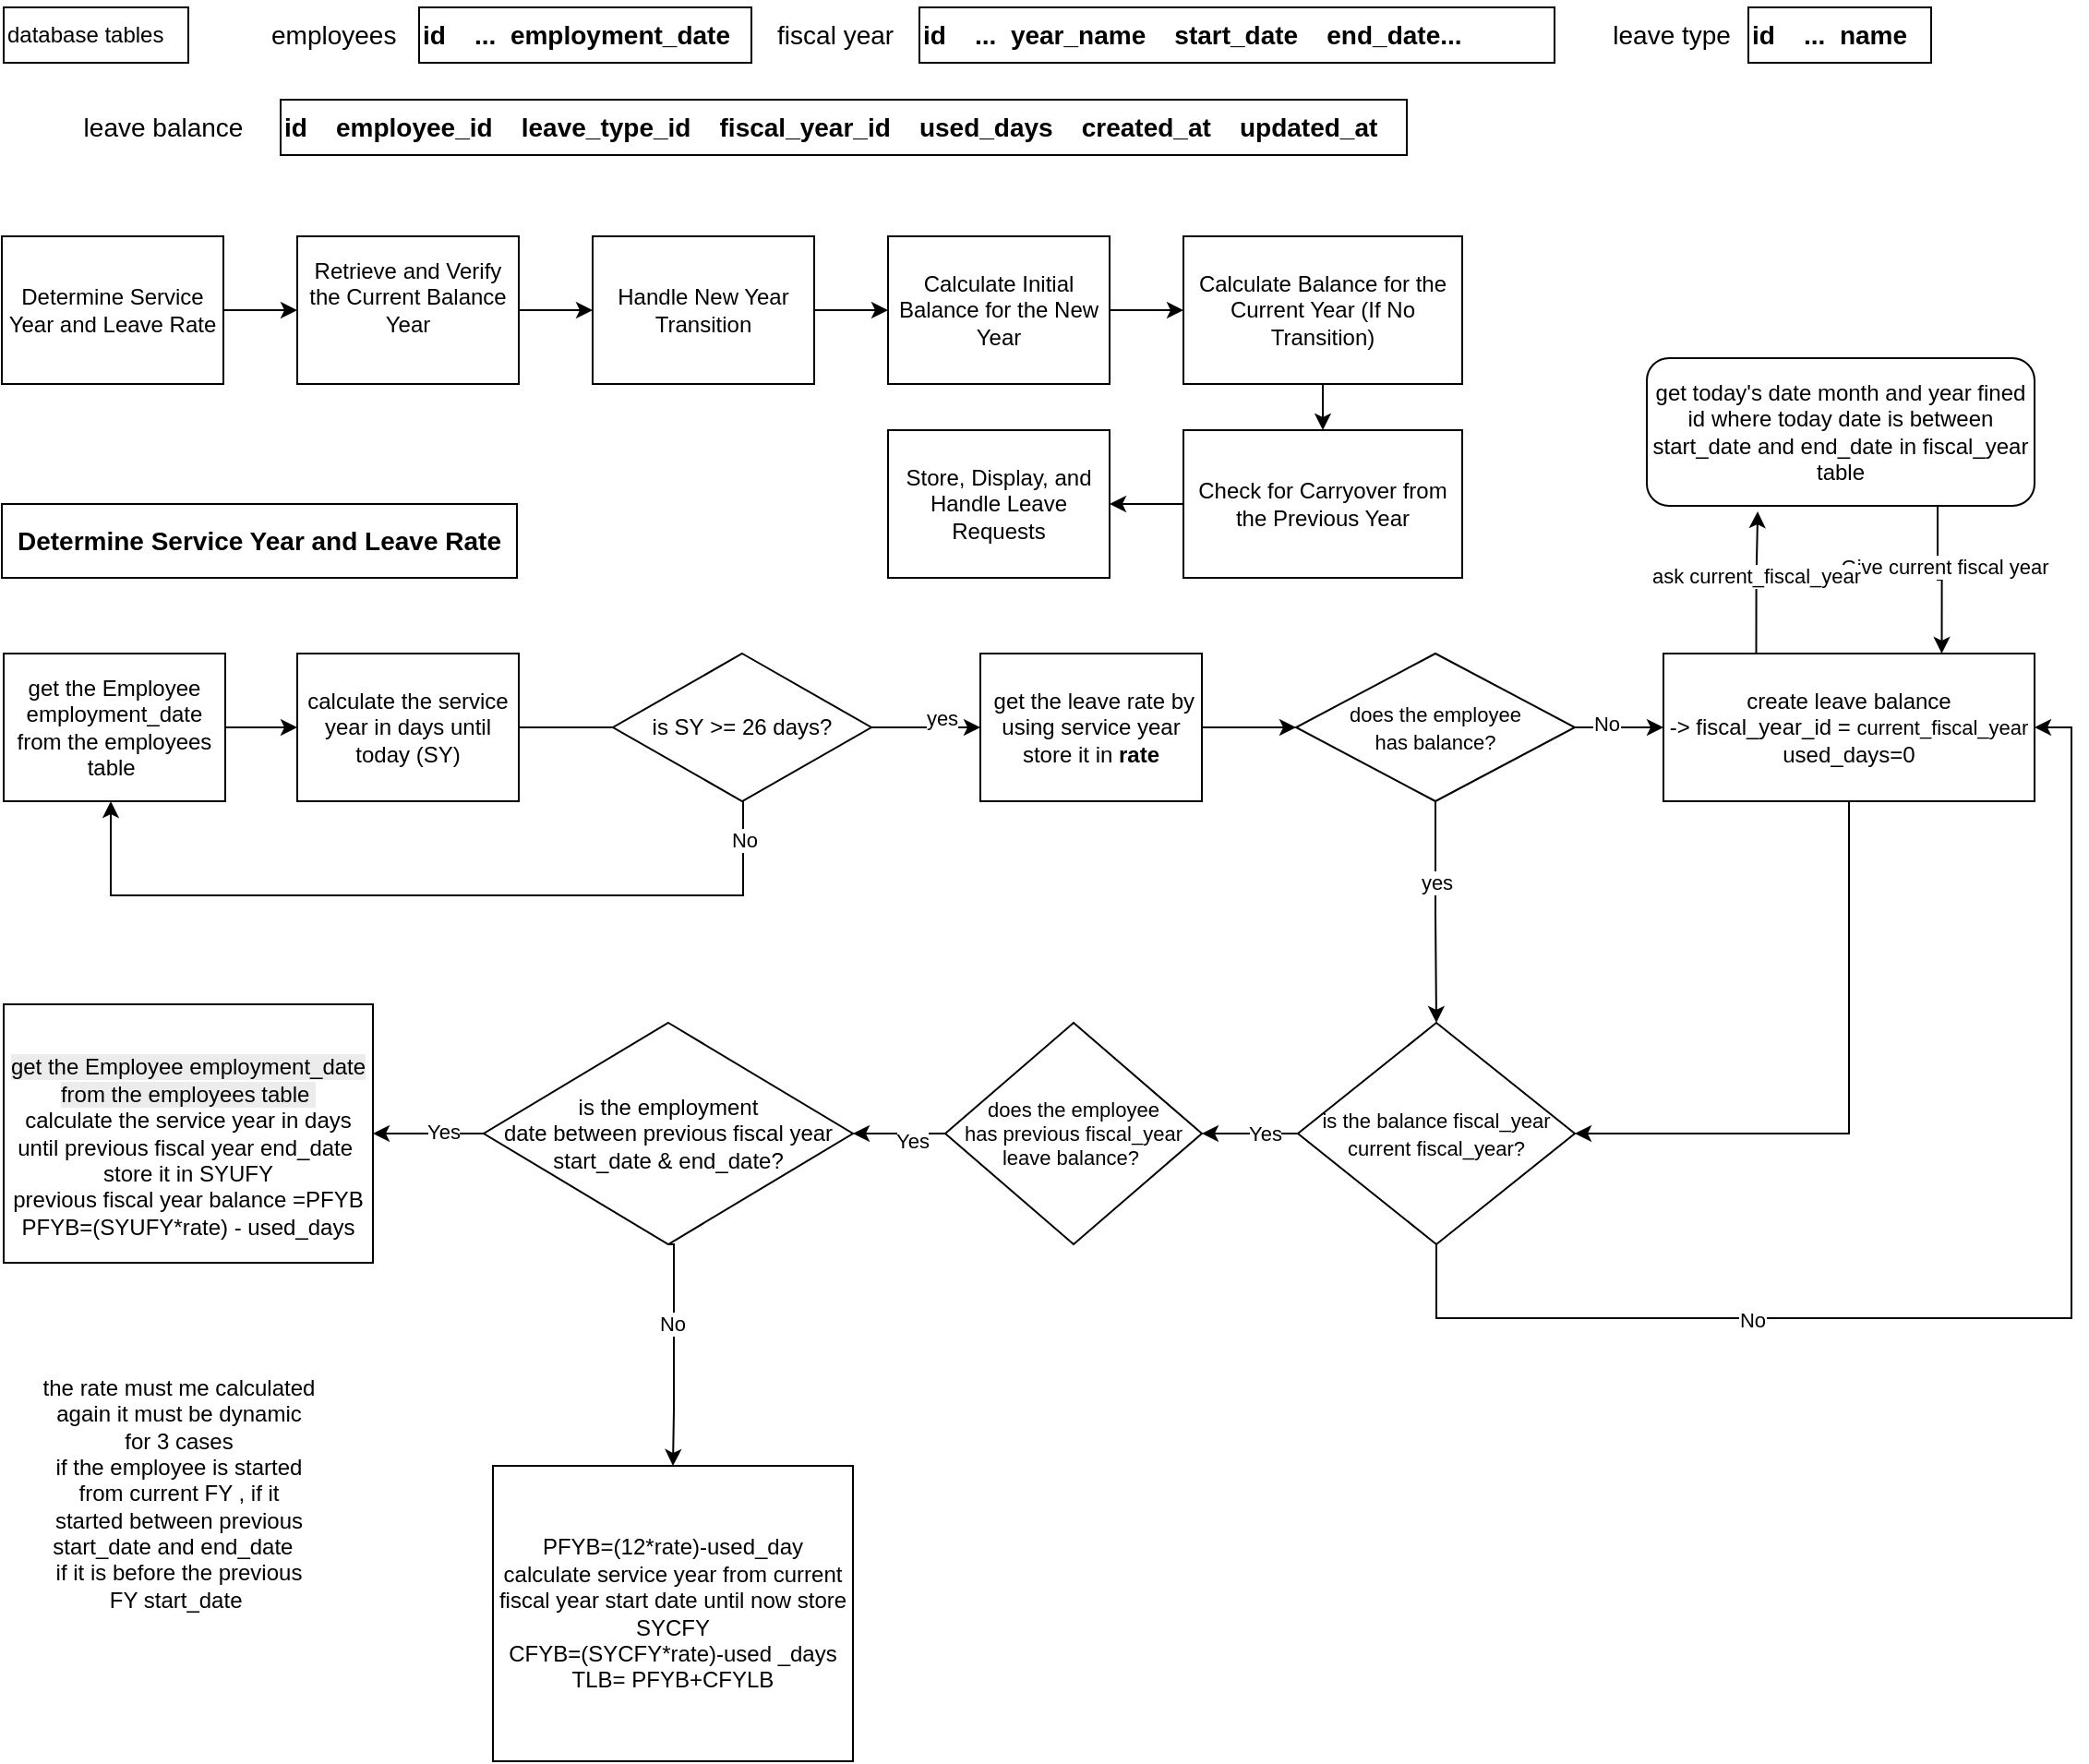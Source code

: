 <mxfile version="28.2.3">
  <diagram name="Page-1" id="npKKtLvGasO68GiN7l6j">
    <mxGraphModel dx="1426" dy="777" grid="1" gridSize="10" guides="1" tooltips="1" connect="1" arrows="1" fold="1" page="1" pageScale="1" pageWidth="827" pageHeight="1169" background="none" math="0" shadow="0">
      <root>
        <mxCell id="0" />
        <mxCell id="1" parent="0" />
        <mxCell id="7LXcyZv_eAJy9r8lfqN2-4" value="" style="edgeStyle=orthogonalEdgeStyle;rounded=0;orthogonalLoop=1;jettySize=auto;html=1;" edge="1" parent="1" source="7LXcyZv_eAJy9r8lfqN2-2" target="7LXcyZv_eAJy9r8lfqN2-3">
          <mxGeometry relative="1" as="geometry" />
        </mxCell>
        <mxCell id="7LXcyZv_eAJy9r8lfqN2-2" value="&lt;p style=&quot;white-space-collapse: preserve;&quot; dir=&quot;auto&quot;&gt;Determine Service Year and Leave Rate&lt;/p&gt;" style="rounded=0;whiteSpace=wrap;html=1;" vertex="1" parent="1">
          <mxGeometry x="39" y="134" width="120" height="80" as="geometry" />
        </mxCell>
        <mxCell id="7LXcyZv_eAJy9r8lfqN2-6" value="" style="edgeStyle=orthogonalEdgeStyle;rounded=0;orthogonalLoop=1;jettySize=auto;html=1;" edge="1" parent="1" source="7LXcyZv_eAJy9r8lfqN2-3" target="7LXcyZv_eAJy9r8lfqN2-5">
          <mxGeometry relative="1" as="geometry" />
        </mxCell>
        <mxCell id="7LXcyZv_eAJy9r8lfqN2-3" value="&#xa;&lt;p style=&quot;white-space: pre-wrap;&quot; dir=&quot;auto&quot;&gt;Retrieve and Verify the Current Balance Year&lt;/p&gt;&#xa;&#xa;" style="rounded=0;whiteSpace=wrap;html=1;" vertex="1" parent="1">
          <mxGeometry x="199" y="134" width="120" height="80" as="geometry" />
        </mxCell>
        <mxCell id="7LXcyZv_eAJy9r8lfqN2-8" value="" style="edgeStyle=orthogonalEdgeStyle;rounded=0;orthogonalLoop=1;jettySize=auto;html=1;" edge="1" parent="1" source="7LXcyZv_eAJy9r8lfqN2-5" target="7LXcyZv_eAJy9r8lfqN2-7">
          <mxGeometry relative="1" as="geometry" />
        </mxCell>
        <mxCell id="7LXcyZv_eAJy9r8lfqN2-5" value="&lt;p style=&quot;white-space-collapse: preserve;&quot; dir=&quot;auto&quot;&gt;Handle New Year Transition&lt;/p&gt;" style="rounded=0;whiteSpace=wrap;html=1;" vertex="1" parent="1">
          <mxGeometry x="359" y="134" width="120" height="80" as="geometry" />
        </mxCell>
        <mxCell id="7LXcyZv_eAJy9r8lfqN2-10" value="" style="edgeStyle=orthogonalEdgeStyle;rounded=0;orthogonalLoop=1;jettySize=auto;html=1;" edge="1" parent="1" source="7LXcyZv_eAJy9r8lfqN2-7" target="7LXcyZv_eAJy9r8lfqN2-9">
          <mxGeometry relative="1" as="geometry" />
        </mxCell>
        <mxCell id="7LXcyZv_eAJy9r8lfqN2-7" value="&lt;p style=&quot;white-space-collapse: preserve;&quot; dir=&quot;auto&quot;&gt;Calculate Initial Balance for the New Year&lt;/p&gt;" style="rounded=0;whiteSpace=wrap;html=1;" vertex="1" parent="1">
          <mxGeometry x="519" y="134" width="120" height="80" as="geometry" />
        </mxCell>
        <mxCell id="7LXcyZv_eAJy9r8lfqN2-12" value="" style="edgeStyle=orthogonalEdgeStyle;rounded=0;orthogonalLoop=1;jettySize=auto;html=1;" edge="1" parent="1" source="7LXcyZv_eAJy9r8lfqN2-9" target="7LXcyZv_eAJy9r8lfqN2-11">
          <mxGeometry relative="1" as="geometry" />
        </mxCell>
        <mxCell id="7LXcyZv_eAJy9r8lfqN2-9" value="&lt;p style=&quot;white-space-collapse: preserve;&quot; dir=&quot;auto&quot;&gt;Calculate Balance for the Current Year (If No Transition)&lt;/p&gt;" style="rounded=0;whiteSpace=wrap;html=1;" vertex="1" parent="1">
          <mxGeometry x="679" y="134" width="151" height="80" as="geometry" />
        </mxCell>
        <mxCell id="7LXcyZv_eAJy9r8lfqN2-14" value="" style="edgeStyle=orthogonalEdgeStyle;rounded=0;orthogonalLoop=1;jettySize=auto;html=1;" edge="1" parent="1" source="7LXcyZv_eAJy9r8lfqN2-11" target="7LXcyZv_eAJy9r8lfqN2-13">
          <mxGeometry relative="1" as="geometry" />
        </mxCell>
        <mxCell id="7LXcyZv_eAJy9r8lfqN2-11" value="&lt;p style=&quot;white-space-collapse: preserve;&quot; dir=&quot;auto&quot;&gt;Check for Carryover from the Previous Year&lt;/p&gt;" style="rounded=0;whiteSpace=wrap;html=1;" vertex="1" parent="1">
          <mxGeometry x="679" y="239" width="151" height="80" as="geometry" />
        </mxCell>
        <mxCell id="7LXcyZv_eAJy9r8lfqN2-13" value="&lt;p style=&quot;white-space-collapse: preserve;&quot; dir=&quot;auto&quot;&gt;Store, Display, and Handle Leave Requests&lt;/p&gt;" style="rounded=0;whiteSpace=wrap;html=1;" vertex="1" parent="1">
          <mxGeometry x="519" y="239" width="120" height="80" as="geometry" />
        </mxCell>
        <mxCell id="7LXcyZv_eAJy9r8lfqN2-15" value="&lt;p style=&quot;white-space-collapse: preserve;&quot; dir=&quot;auto&quot;&gt;&lt;b&gt;&lt;font style=&quot;font-size: 14px;&quot;&gt;Determine Service Year and Leave Rate&lt;/font&gt;&lt;/b&gt;&lt;/p&gt;" style="rounded=0;whiteSpace=wrap;html=1;" vertex="1" parent="1">
          <mxGeometry x="39" y="279" width="279" height="40" as="geometry" />
        </mxCell>
        <mxCell id="7LXcyZv_eAJy9r8lfqN2-19" value="&lt;p dir=&quot;auto&quot; style=&quot;white-space-collapse: preserve;&quot;&gt;&lt;b&gt;&lt;font style=&quot;font-size: 14px;&quot;&gt;id    employee_id    leave_type_id    fiscal_year_id    used_days    created_at    updated_at&lt;/font&gt;&lt;/b&gt;&lt;/p&gt;" style="rounded=0;whiteSpace=wrap;html=1;align=left;" vertex="1" parent="1">
          <mxGeometry x="190" y="60" width="610" height="30" as="geometry" />
        </mxCell>
        <mxCell id="7LXcyZv_eAJy9r8lfqN2-21" value="&lt;p dir=&quot;auto&quot; style=&quot;white-space-collapse: preserve;&quot;&gt;database tables&lt;/p&gt;" style="rounded=0;whiteSpace=wrap;html=1;align=left;" vertex="1" parent="1">
          <mxGeometry x="40" y="10" width="100" height="30" as="geometry" />
        </mxCell>
        <mxCell id="7LXcyZv_eAJy9r8lfqN2-22" value="&lt;b style=&quot;white-space-collapse: preserve;&quot;&gt;&lt;font style=&quot;font-size: 14px;&quot;&gt;id    ...  employment_date&lt;/font&gt;&lt;/b&gt;" style="rounded=0;whiteSpace=wrap;html=1;align=left;" vertex="1" parent="1">
          <mxGeometry x="265" y="10" width="180" height="30" as="geometry" />
        </mxCell>
        <mxCell id="7LXcyZv_eAJy9r8lfqN2-23" value="&lt;span style=&quot;text-align: left; white-space-collapse: preserve;&quot;&gt;&lt;font style=&quot;font-size: 14px;&quot;&gt;employees &lt;/font&gt;&lt;/span&gt;" style="text;html=1;align=center;verticalAlign=middle;whiteSpace=wrap;rounded=0;" vertex="1" parent="1">
          <mxGeometry x="184" y="10" width="71" height="30" as="geometry" />
        </mxCell>
        <mxCell id="7LXcyZv_eAJy9r8lfqN2-24" value="&lt;b style=&quot;white-space-collapse: preserve;&quot;&gt;&lt;font style=&quot;font-size: 14px;&quot;&gt;id    ...  year_name    start_date    end_date...&lt;/font&gt;&lt;/b&gt;" style="rounded=0;whiteSpace=wrap;html=1;align=left;" vertex="1" parent="1">
          <mxGeometry x="536" y="10" width="344" height="30" as="geometry" />
        </mxCell>
        <mxCell id="7LXcyZv_eAJy9r8lfqN2-25" value="&lt;span style=&quot;text-align: left; white-space-collapse: preserve;&quot;&gt;&lt;font style=&quot;font-size: 14px;&quot;&gt;fiscal year &lt;/font&gt;&lt;/span&gt;" style="text;html=1;align=center;verticalAlign=middle;whiteSpace=wrap;rounded=0;" vertex="1" parent="1">
          <mxGeometry x="457" y="10" width="71" height="30" as="geometry" />
        </mxCell>
        <mxCell id="7LXcyZv_eAJy9r8lfqN2-26" value="&lt;span style=&quot;text-align: left; white-space-collapse: preserve;&quot;&gt;&lt;font style=&quot;font-size: 14px;&quot;&gt;leave type &lt;/font&gt;&lt;/span&gt;" style="text;html=1;align=center;verticalAlign=middle;whiteSpace=wrap;rounded=0;" vertex="1" parent="1">
          <mxGeometry x="910" y="10" width="71" height="30" as="geometry" />
        </mxCell>
        <mxCell id="7LXcyZv_eAJy9r8lfqN2-27" value="&lt;b style=&quot;white-space-collapse: preserve;&quot;&gt;&lt;font style=&quot;font-size: 14px;&quot;&gt;id    ...  name&lt;/font&gt;&lt;/b&gt;" style="rounded=0;whiteSpace=wrap;html=1;align=left;" vertex="1" parent="1">
          <mxGeometry x="985" y="10" width="99" height="30" as="geometry" />
        </mxCell>
        <mxCell id="7LXcyZv_eAJy9r8lfqN2-28" value="&lt;span style=&quot;text-align: left; white-space-collapse: preserve;&quot;&gt;&lt;font style=&quot;font-size: 14px;&quot;&gt;leave balance&lt;/font&gt;&lt;/span&gt;" style="text;html=1;align=center;verticalAlign=middle;whiteSpace=wrap;rounded=0;" vertex="1" parent="1">
          <mxGeometry x="76" y="60" width="101" height="30" as="geometry" />
        </mxCell>
        <mxCell id="7LXcyZv_eAJy9r8lfqN2-31" value="" style="edgeStyle=orthogonalEdgeStyle;rounded=0;orthogonalLoop=1;jettySize=auto;html=1;" edge="1" parent="1" source="7LXcyZv_eAJy9r8lfqN2-29" target="7LXcyZv_eAJy9r8lfqN2-30">
          <mxGeometry relative="1" as="geometry" />
        </mxCell>
        <mxCell id="7LXcyZv_eAJy9r8lfqN2-29" value="get the Employee employment_date from the employees table&amp;nbsp;" style="rounded=0;whiteSpace=wrap;html=1;" vertex="1" parent="1">
          <mxGeometry x="40" y="360" width="120" height="80" as="geometry" />
        </mxCell>
        <mxCell id="7LXcyZv_eAJy9r8lfqN2-33" value="" style="edgeStyle=orthogonalEdgeStyle;rounded=0;orthogonalLoop=1;jettySize=auto;html=1;" edge="1" parent="1" source="7LXcyZv_eAJy9r8lfqN2-30">
          <mxGeometry relative="1" as="geometry">
            <mxPoint x="390" y="400" as="targetPoint" />
          </mxGeometry>
        </mxCell>
        <mxCell id="7LXcyZv_eAJy9r8lfqN2-30" value="calculate the service year in days until today (SY)" style="rounded=0;whiteSpace=wrap;html=1;" vertex="1" parent="1">
          <mxGeometry x="199" y="360" width="120" height="80" as="geometry" />
        </mxCell>
        <mxCell id="7LXcyZv_eAJy9r8lfqN2-40" value="" style="edgeStyle=orthogonalEdgeStyle;rounded=0;orthogonalLoop=1;jettySize=auto;html=1;" edge="1" parent="1" source="7LXcyZv_eAJy9r8lfqN2-32" target="7LXcyZv_eAJy9r8lfqN2-38">
          <mxGeometry relative="1" as="geometry" />
        </mxCell>
        <mxCell id="7LXcyZv_eAJy9r8lfqN2-32" value="&amp;nbsp;get the leave rate by using service year store it in &lt;b&gt;rate&lt;/b&gt;" style="rounded=0;whiteSpace=wrap;html=1;" vertex="1" parent="1">
          <mxGeometry x="569" y="360" width="120" height="80" as="geometry" />
        </mxCell>
        <mxCell id="7LXcyZv_eAJy9r8lfqN2-42" value="" style="edgeStyle=orthogonalEdgeStyle;rounded=0;orthogonalLoop=1;jettySize=auto;html=1;" edge="1" parent="1" source="7LXcyZv_eAJy9r8lfqN2-38" target="7LXcyZv_eAJy9r8lfqN2-41">
          <mxGeometry relative="1" as="geometry" />
        </mxCell>
        <mxCell id="7LXcyZv_eAJy9r8lfqN2-45" value="yes" style="edgeLabel;html=1;align=center;verticalAlign=middle;resizable=0;points=[];" vertex="1" connectable="0" parent="7LXcyZv_eAJy9r8lfqN2-42">
          <mxGeometry x="-0.28" relative="1" as="geometry">
            <mxPoint as="offset" />
          </mxGeometry>
        </mxCell>
        <mxCell id="7LXcyZv_eAJy9r8lfqN2-47" value="" style="edgeStyle=orthogonalEdgeStyle;rounded=0;orthogonalLoop=1;jettySize=auto;html=1;" edge="1" parent="1" source="7LXcyZv_eAJy9r8lfqN2-38" target="7LXcyZv_eAJy9r8lfqN2-46">
          <mxGeometry relative="1" as="geometry" />
        </mxCell>
        <mxCell id="7LXcyZv_eAJy9r8lfqN2-48" value="No" style="edgeLabel;html=1;align=center;verticalAlign=middle;resizable=0;points=[];" vertex="1" connectable="0" parent="7LXcyZv_eAJy9r8lfqN2-47">
          <mxGeometry x="-0.309" y="2" relative="1" as="geometry">
            <mxPoint as="offset" />
          </mxGeometry>
        </mxCell>
        <mxCell id="7LXcyZv_eAJy9r8lfqN2-38" value="&lt;font style=&quot;font-size: 11px;&quot;&gt;does the employee &lt;br&gt;has balance?&lt;/font&gt;" style="rhombus;whiteSpace=wrap;html=1;" vertex="1" parent="1">
          <mxGeometry x="740" y="360" width="151" height="80" as="geometry" />
        </mxCell>
        <mxCell id="7LXcyZv_eAJy9r8lfqN2-80" style="edgeStyle=orthogonalEdgeStyle;rounded=0;orthogonalLoop=1;jettySize=auto;html=1;entryX=1;entryY=0.5;entryDx=0;entryDy=0;" edge="1" parent="1" source="7LXcyZv_eAJy9r8lfqN2-41" target="7LXcyZv_eAJy9r8lfqN2-46">
          <mxGeometry relative="1" as="geometry">
            <Array as="points">
              <mxPoint x="816" y="720" />
              <mxPoint x="1160" y="720" />
              <mxPoint x="1160" y="400" />
            </Array>
          </mxGeometry>
        </mxCell>
        <mxCell id="7LXcyZv_eAJy9r8lfqN2-81" value="No" style="edgeLabel;html=1;align=center;verticalAlign=middle;resizable=0;points=[];" vertex="1" connectable="0" parent="7LXcyZv_eAJy9r8lfqN2-80">
          <mxGeometry x="-0.417" y="-1" relative="1" as="geometry">
            <mxPoint as="offset" />
          </mxGeometry>
        </mxCell>
        <mxCell id="7LXcyZv_eAJy9r8lfqN2-83" value="" style="edgeStyle=orthogonalEdgeStyle;rounded=0;orthogonalLoop=1;jettySize=auto;html=1;" edge="1" parent="1" source="7LXcyZv_eAJy9r8lfqN2-41" target="7LXcyZv_eAJy9r8lfqN2-82">
          <mxGeometry relative="1" as="geometry" />
        </mxCell>
        <mxCell id="7LXcyZv_eAJy9r8lfqN2-84" value="Yes" style="edgeLabel;html=1;align=center;verticalAlign=middle;resizable=0;points=[];" vertex="1" connectable="0" parent="7LXcyZv_eAJy9r8lfqN2-83">
          <mxGeometry x="-0.29" relative="1" as="geometry">
            <mxPoint as="offset" />
          </mxGeometry>
        </mxCell>
        <mxCell id="7LXcyZv_eAJy9r8lfqN2-41" value="&lt;font style=&quot;font-size: 11px;&quot;&gt;is the balance fiscal_year current fiscal_year?&lt;/font&gt;" style="rhombus;whiteSpace=wrap;html=1;" vertex="1" parent="1">
          <mxGeometry x="741" y="560" width="150" height="120" as="geometry" />
        </mxCell>
        <mxCell id="7LXcyZv_eAJy9r8lfqN2-78" style="edgeStyle=orthogonalEdgeStyle;rounded=0;orthogonalLoop=1;jettySize=auto;html=1;entryX=1;entryY=0.5;entryDx=0;entryDy=0;" edge="1" parent="1" source="7LXcyZv_eAJy9r8lfqN2-46" target="7LXcyZv_eAJy9r8lfqN2-41">
          <mxGeometry relative="1" as="geometry">
            <Array as="points">
              <mxPoint x="1040" y="620" />
            </Array>
          </mxGeometry>
        </mxCell>
        <mxCell id="7LXcyZv_eAJy9r8lfqN2-46" value="create leave balance&lt;br&gt;-&amp;gt; fiscal_year_id =&amp;nbsp;&lt;span style=&quot;font-size: 11px; text-wrap-mode: nowrap; background-color: rgb(255, 255, 255);&quot;&gt;current_fiscal_year&lt;/span&gt;&lt;br&gt;used_days=0" style="rounded=0;whiteSpace=wrap;html=1;" vertex="1" parent="1">
          <mxGeometry x="939" y="360" width="201" height="80" as="geometry" />
        </mxCell>
        <mxCell id="7LXcyZv_eAJy9r8lfqN2-57" value="" style="edgeStyle=orthogonalEdgeStyle;rounded=0;orthogonalLoop=1;jettySize=auto;html=1;" edge="1" parent="1" source="7LXcyZv_eAJy9r8lfqN2-56" target="7LXcyZv_eAJy9r8lfqN2-32">
          <mxGeometry relative="1" as="geometry" />
        </mxCell>
        <mxCell id="7LXcyZv_eAJy9r8lfqN2-58" value="yes&lt;div&gt;&lt;br&gt;&lt;/div&gt;" style="edgeLabel;html=1;align=center;verticalAlign=middle;resizable=0;points=[];" vertex="1" connectable="0" parent="7LXcyZv_eAJy9r8lfqN2-57">
          <mxGeometry x="0.28" y="-2" relative="1" as="geometry">
            <mxPoint as="offset" />
          </mxGeometry>
        </mxCell>
        <mxCell id="7LXcyZv_eAJy9r8lfqN2-56" value="is SY&amp;nbsp;&amp;gt;= 26 days?" style="rhombus;whiteSpace=wrap;html=1;" vertex="1" parent="1">
          <mxGeometry x="370" y="360" width="140" height="80" as="geometry" />
        </mxCell>
        <mxCell id="7LXcyZv_eAJy9r8lfqN2-59" style="edgeStyle=orthogonalEdgeStyle;rounded=0;orthogonalLoop=1;jettySize=auto;html=1;entryX=0.5;entryY=1;entryDx=0;entryDy=0;" edge="1" parent="1">
          <mxGeometry relative="1" as="geometry">
            <mxPoint x="440.5" y="440.001" as="sourcePoint" />
            <mxPoint x="98" y="440" as="targetPoint" />
            <Array as="points">
              <mxPoint x="441" y="491" />
              <mxPoint x="98" y="491" />
            </Array>
          </mxGeometry>
        </mxCell>
        <mxCell id="7LXcyZv_eAJy9r8lfqN2-60" value="No" style="edgeLabel;html=1;align=center;verticalAlign=middle;resizable=0;points=[];" vertex="1" connectable="0" parent="7LXcyZv_eAJy9r8lfqN2-59">
          <mxGeometry x="-0.906" relative="1" as="geometry">
            <mxPoint as="offset" />
          </mxGeometry>
        </mxCell>
        <mxCell id="7LXcyZv_eAJy9r8lfqN2-75" style="edgeStyle=orthogonalEdgeStyle;rounded=0;orthogonalLoop=1;jettySize=auto;html=1;exitX=0.75;exitY=1;exitDx=0;exitDy=0;entryX=0.75;entryY=0;entryDx=0;entryDy=0;" edge="1" parent="1" source="7LXcyZv_eAJy9r8lfqN2-69" target="7LXcyZv_eAJy9r8lfqN2-46">
          <mxGeometry relative="1" as="geometry" />
        </mxCell>
        <mxCell id="7LXcyZv_eAJy9r8lfqN2-77" value="Give current fiscal year" style="edgeLabel;html=1;align=center;verticalAlign=middle;resizable=0;points=[];" vertex="1" connectable="0" parent="7LXcyZv_eAJy9r8lfqN2-75">
          <mxGeometry x="-0.198" y="3" relative="1" as="geometry">
            <mxPoint as="offset" />
          </mxGeometry>
        </mxCell>
        <mxCell id="7LXcyZv_eAJy9r8lfqN2-69" value="get today&#39;s date month and year fined id where today date is between start_date and end_date in fiscal_year table" style="rounded=1;whiteSpace=wrap;html=1;" vertex="1" parent="1">
          <mxGeometry x="930" y="200" width="210" height="80" as="geometry" />
        </mxCell>
        <mxCell id="7LXcyZv_eAJy9r8lfqN2-74" style="edgeStyle=orthogonalEdgeStyle;rounded=0;orthogonalLoop=1;jettySize=auto;html=1;exitX=0.25;exitY=0;exitDx=0;exitDy=0;entryX=0.286;entryY=1.038;entryDx=0;entryDy=0;entryPerimeter=0;" edge="1" parent="1" source="7LXcyZv_eAJy9r8lfqN2-46" target="7LXcyZv_eAJy9r8lfqN2-69">
          <mxGeometry relative="1" as="geometry" />
        </mxCell>
        <mxCell id="7LXcyZv_eAJy9r8lfqN2-76" value="ask current_fiscal_year" style="edgeLabel;html=1;align=center;verticalAlign=middle;resizable=0;points=[];" vertex="1" connectable="0" parent="7LXcyZv_eAJy9r8lfqN2-74">
          <mxGeometry x="0.101" y="1" relative="1" as="geometry">
            <mxPoint as="offset" />
          </mxGeometry>
        </mxCell>
        <mxCell id="7LXcyZv_eAJy9r8lfqN2-89" value="" style="edgeStyle=orthogonalEdgeStyle;rounded=0;orthogonalLoop=1;jettySize=auto;html=1;" edge="1" parent="1" source="7LXcyZv_eAJy9r8lfqN2-82" target="7LXcyZv_eAJy9r8lfqN2-88">
          <mxGeometry relative="1" as="geometry" />
        </mxCell>
        <mxCell id="7LXcyZv_eAJy9r8lfqN2-90" value="Yes" style="edgeLabel;html=1;align=center;verticalAlign=middle;resizable=0;points=[];" vertex="1" connectable="0" parent="7LXcyZv_eAJy9r8lfqN2-89">
          <mxGeometry x="-0.269" y="4" relative="1" as="geometry">
            <mxPoint as="offset" />
          </mxGeometry>
        </mxCell>
        <mxCell id="7LXcyZv_eAJy9r8lfqN2-82" value="does the employee &lt;br&gt;has previous fiscal_year &lt;br&gt;leave balance?&amp;nbsp;" style="rhombus;whiteSpace=wrap;html=1;fontSize=11;" vertex="1" parent="1">
          <mxGeometry x="550" y="560" width="139" height="120" as="geometry" />
        </mxCell>
        <mxCell id="7LXcyZv_eAJy9r8lfqN2-92" value="" style="edgeStyle=orthogonalEdgeStyle;rounded=0;orthogonalLoop=1;jettySize=auto;html=1;" edge="1" parent="1" source="7LXcyZv_eAJy9r8lfqN2-88" target="7LXcyZv_eAJy9r8lfqN2-91">
          <mxGeometry relative="1" as="geometry" />
        </mxCell>
        <mxCell id="7LXcyZv_eAJy9r8lfqN2-93" value="Yes" style="edgeLabel;html=1;align=center;verticalAlign=middle;resizable=0;points=[];" vertex="1" connectable="0" parent="7LXcyZv_eAJy9r8lfqN2-92">
          <mxGeometry x="-0.267" y="-1" relative="1" as="geometry">
            <mxPoint as="offset" />
          </mxGeometry>
        </mxCell>
        <mxCell id="7LXcyZv_eAJy9r8lfqN2-88" value="is the employment &lt;br&gt;date between previous fiscal year &lt;br&gt;start_date &amp;amp; end_date?" style="rhombus;whiteSpace=wrap;html=1;" vertex="1" parent="1">
          <mxGeometry x="300" y="560" width="200" height="120" as="geometry" />
        </mxCell>
        <mxCell id="7LXcyZv_eAJy9r8lfqN2-91" value="&lt;br&gt;&lt;span style=&quot;color: rgb(0, 0, 0); font-family: Helvetica; font-size: 12px; font-style: normal; font-variant-ligatures: normal; font-variant-caps: normal; font-weight: 400; letter-spacing: normal; orphans: 2; text-align: center; text-indent: 0px; text-transform: none; widows: 2; word-spacing: 0px; -webkit-text-stroke-width: 0px; white-space: normal; background-color: rgb(236, 236, 236); text-decoration-thickness: initial; text-decoration-style: initial; text-decoration-color: initial; float: none; display: inline !important;&quot;&gt;get the Employee employment_date from the employees table&amp;nbsp;&lt;/span&gt;&lt;br&gt;calculate the service year in days until previous fiscal year end_date&amp;nbsp;&lt;br&gt;store it in SYUFY&lt;br&gt;previous fiscal year balance =PFYB&lt;br&gt;PFYB=(SYUFY*rate) - used_days" style="whiteSpace=wrap;html=1;" vertex="1" parent="1">
          <mxGeometry x="40" y="550" width="200" height="140" as="geometry" />
        </mxCell>
        <mxCell id="7LXcyZv_eAJy9r8lfqN2-98" value="PFYB=(12*rate)-used_day&lt;br&gt;calculate service year from current fiscal year start date until now store SYCFY&lt;br&gt;CFYB=(SYCFY*rate)-used _days&lt;br&gt;TLB= PFYB+CFYLB" style="whiteSpace=wrap;html=1;" vertex="1" parent="1">
          <mxGeometry x="305" y="800" width="195" height="160" as="geometry" />
        </mxCell>
        <mxCell id="7LXcyZv_eAJy9r8lfqN2-101" style="edgeStyle=orthogonalEdgeStyle;rounded=0;orthogonalLoop=1;jettySize=auto;html=1;exitX=0.5;exitY=1;exitDx=0;exitDy=0;entryX=0.5;entryY=0;entryDx=0;entryDy=0;" edge="1" parent="1" source="7LXcyZv_eAJy9r8lfqN2-88" target="7LXcyZv_eAJy9r8lfqN2-98">
          <mxGeometry relative="1" as="geometry">
            <Array as="points">
              <mxPoint x="403" y="680" />
              <mxPoint x="403" y="770" />
            </Array>
          </mxGeometry>
        </mxCell>
        <mxCell id="7LXcyZv_eAJy9r8lfqN2-102" value="No" style="edgeLabel;html=1;align=center;verticalAlign=middle;resizable=0;points=[];" vertex="1" connectable="0" parent="7LXcyZv_eAJy9r8lfqN2-101">
          <mxGeometry x="-0.26" y="-1" relative="1" as="geometry">
            <mxPoint as="offset" />
          </mxGeometry>
        </mxCell>
        <mxCell id="7LXcyZv_eAJy9r8lfqN2-104" value="the rate must me calculated again it must be dynamic for 3 cases&lt;br&gt;if the employee is started from current FY , if it started between previous start_date and end_date&amp;nbsp;&amp;nbsp;&lt;br&gt;if it is before the previous FY start_date&amp;nbsp;" style="text;html=1;align=center;verticalAlign=middle;whiteSpace=wrap;rounded=0;" vertex="1" parent="1">
          <mxGeometry x="60" y="730" width="150" height="170" as="geometry" />
        </mxCell>
      </root>
    </mxGraphModel>
  </diagram>
</mxfile>
